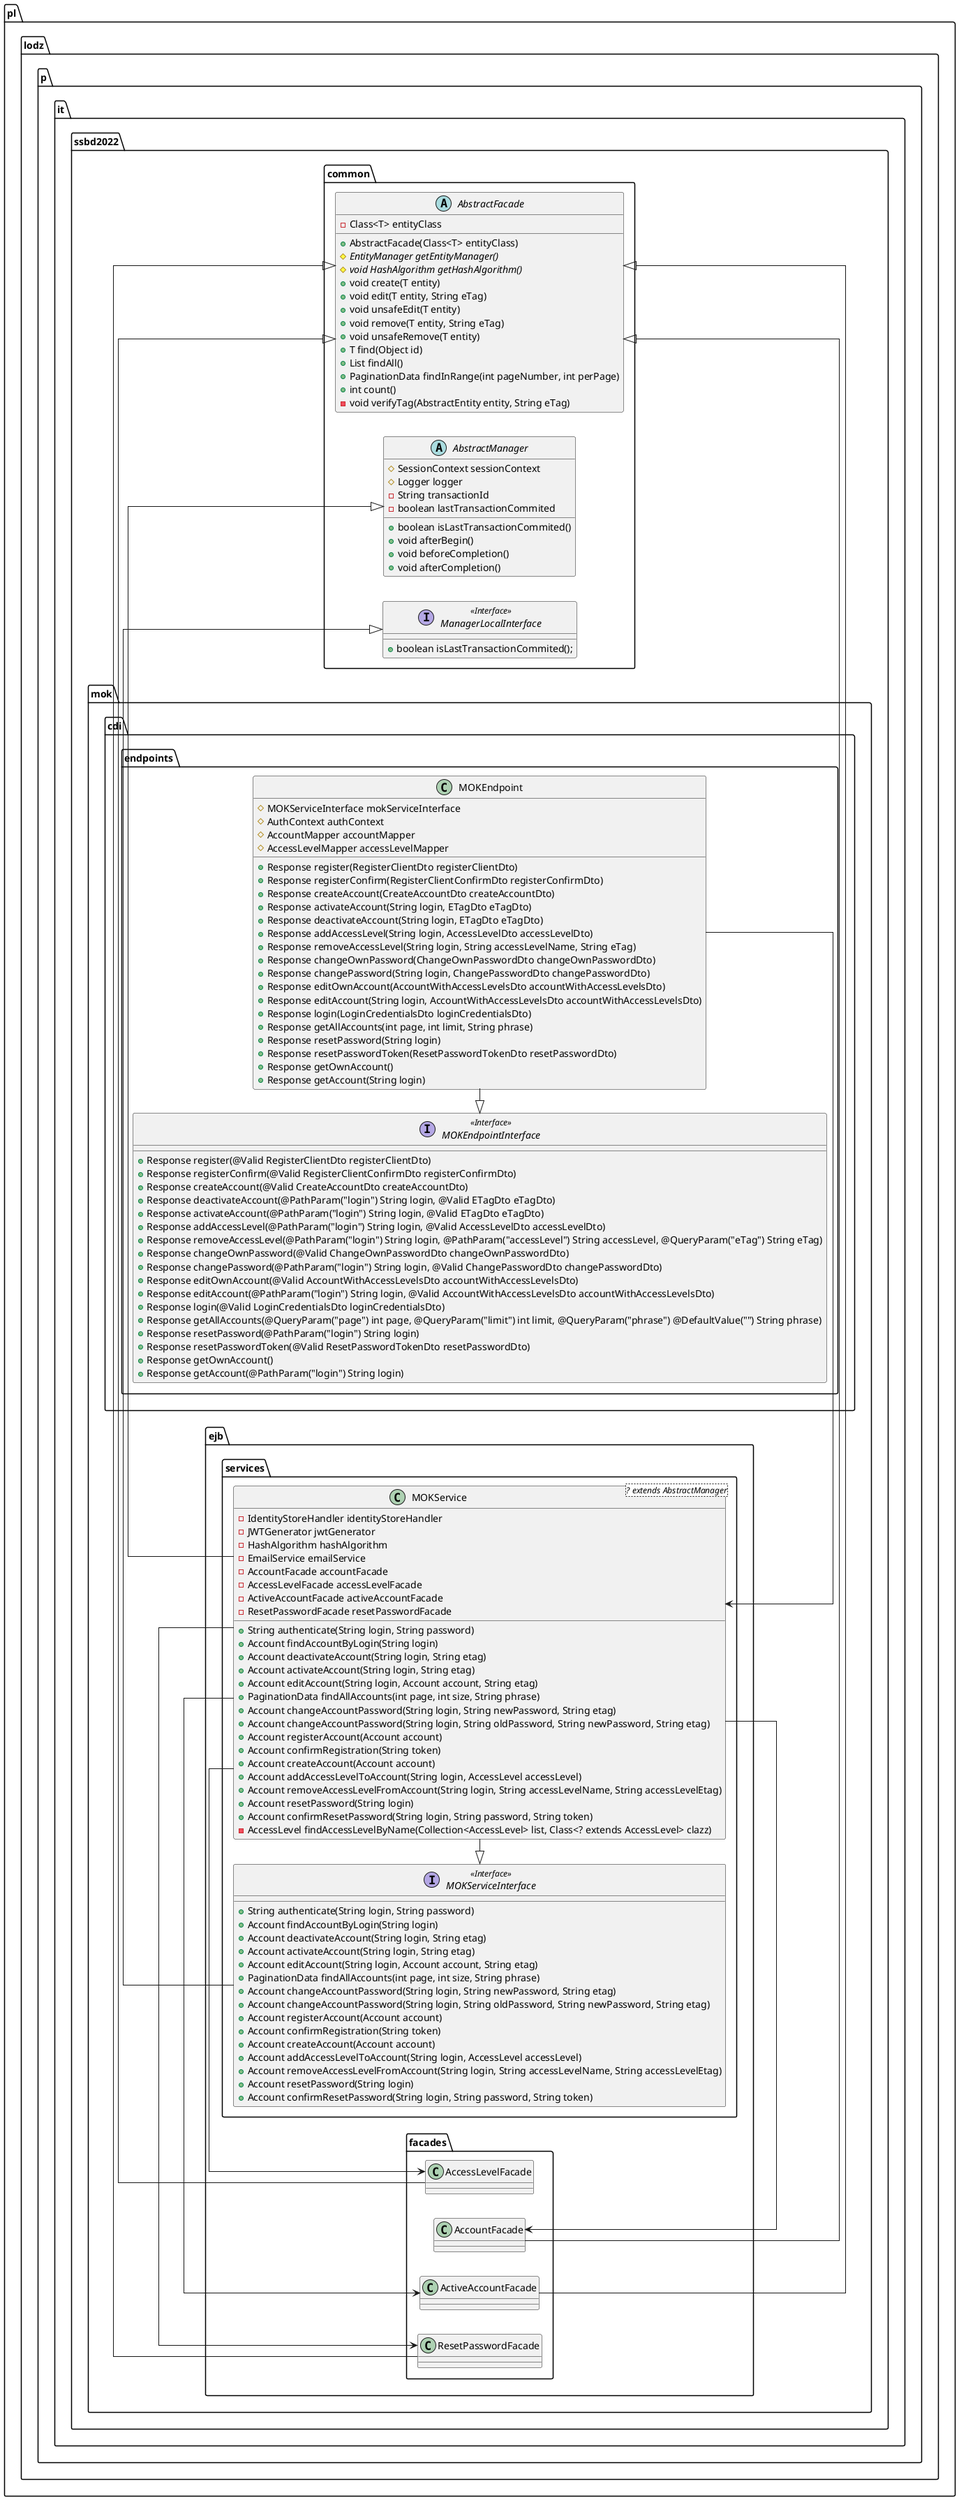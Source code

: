 @startuml MOK_ejb_cdi_diagram
left to right direction
skinparam linetype ortho

package pl.lodz.p.it.ssbd2022.common {
    abstract class AbstractFacade {
        -Class<T> entityClass
        +AbstractFacade(Class<T> entityClass)
        #{abstract} EntityManager getEntityManager()
        #{abstract} void HashAlgorithm getHashAlgorithm()
        +void create(T entity)
        +void edit(T entity, String eTag)
        +void unsafeEdit(T entity)
        +void remove(T entity, String eTag)
        +void unsafeRemove(T entity)
        +T find(Object id)
        +List findAll()
        +PaginationData findInRange(int pageNumber, int perPage)
        +int count()
        -void verifyTag(AbstractEntity entity, String eTag)
    }

    abstract class AbstractManager {
        #SessionContext sessionContext
        #Logger logger
        -String transactionId
        -boolean lastTransactionCommited
        +boolean isLastTransactionCommited()
        +void afterBegin()
        +void beforeCompletion()
        +void afterCompletion()
    }

    interface ManagerLocalInterface <<Interface>> {
        +boolean isLastTransactionCommited();
    }
}


package pl.lodz.p.it.ssbd2022.mok {

    ' ENDPOINTY
    package cdi.endpoints {
        interface MOKEndpointInterface <<Interface>> {
            +Response register(@Valid RegisterClientDto registerClientDto)
            +Response registerConfirm(@Valid RegisterClientConfirmDto registerConfirmDto)
            +Response createAccount(@Valid CreateAccountDto createAccountDto)
            +Response deactivateAccount(@PathParam("login") String login, @Valid ETagDto eTagDto)
            +Response activateAccount(@PathParam("login") String login, @Valid ETagDto eTagDto)
            +Response addAccessLevel(@PathParam("login") String login, @Valid AccessLevelDto accessLevelDto)
            +Response removeAccessLevel(@PathParam("login") String login, @PathParam("accessLevel") String accessLevel, @QueryParam("eTag") String eTag)
            +Response changeOwnPassword(@Valid ChangeOwnPasswordDto changeOwnPasswordDto)
            +Response changePassword(@PathParam("login") String login, @Valid ChangePasswordDto changePasswordDto)
            +Response editOwnAccount(@Valid AccountWithAccessLevelsDto accountWithAccessLevelsDto)
            +Response editAccount(@PathParam("login") String login, @Valid AccountWithAccessLevelsDto accountWithAccessLevelsDto)
            +Response login(@Valid LoginCredentialsDto loginCredentialsDto)
            +Response getAllAccounts(@QueryParam("page") int page, @QueryParam("limit") int limit, @QueryParam("phrase") @DefaultValue("") String phrase)
            +Response resetPassword(@PathParam("login") String login)
            +Response resetPasswordToken(@Valid ResetPasswordTokenDto resetPasswordDto)
            +Response getOwnAccount()
            +Response getAccount(@PathParam("login") String login)
        }

        class MOKEndpoint {
            #MOKServiceInterface mokServiceInterface
            #AuthContext authContext
            #AccountMapper accountMapper
            #AccessLevelMapper accessLevelMapper
            +Response register(RegisterClientDto registerClientDto)
            +Response registerConfirm(RegisterClientConfirmDto registerConfirmDto)
            +Response createAccount(CreateAccountDto createAccountDto)
            +Response activateAccount(String login, ETagDto eTagDto)
            +Response deactivateAccount(String login, ETagDto eTagDto)
            +Response addAccessLevel(String login, AccessLevelDto accessLevelDto)
            +Response removeAccessLevel(String login, String accessLevelName, String eTag)
            +Response changeOwnPassword(ChangeOwnPasswordDto changeOwnPasswordDto)
            +Response changePassword(String login, ChangePasswordDto changePasswordDto)
            +Response editOwnAccount(AccountWithAccessLevelsDto accountWithAccessLevelsDto)
            +Response editAccount(String login, AccountWithAccessLevelsDto accountWithAccessLevelsDto)
            +Response login(LoginCredentialsDto loginCredentialsDto)
            +Response getAllAccounts(int page, int limit, String phrase)
            +Response resetPassword(String login)
            +Response resetPasswordToken(ResetPasswordTokenDto resetPasswordDto)
            +Response getOwnAccount()
            +Response getAccount(String login)

        }           
    }

    ' SERWISY
    package ejb.services {

        interface MOKServiceInterface <<Interface>> {
            +String authenticate(String login, String password)
            +Account findAccountByLogin(String login)
            +Account deactivateAccount(String login, String etag)
            +Account activateAccount(String login, String etag)
            +Account editAccount(String login, Account account, String etag)
            +PaginationData findAllAccounts(int page, int size, String phrase)
            +Account changeAccountPassword(String login, String newPassword, String etag)
            +Account changeAccountPassword(String login, String oldPassword, String newPassword, String etag)
            +Account registerAccount(Account account)
            +Account confirmRegistration(String token)
            +Account createAccount(Account account)
            +Account addAccessLevelToAccount(String login, AccessLevel accessLevel)
            +Account removeAccessLevelFromAccount(String login, String accessLevelName, String accessLevelEtag)
            +Account resetPassword(String login)
            +Account confirmResetPassword(String login, String password, String token)
        }

        class MOKService<? extends AbstractManager> {
            -IdentityStoreHandler identityStoreHandler
            -JWTGenerator jwtGenerator
            -HashAlgorithm hashAlgorithm
            -EmailService emailService
            -AccountFacade accountFacade
            -AccessLevelFacade accessLevelFacade
            -ActiveAccountFacade activeAccountFacade
            -ResetPasswordFacade resetPasswordFacade
            +String authenticate(String login, String password)
            +Account findAccountByLogin(String login)
            +Account deactivateAccount(String login, String etag)
            +Account activateAccount(String login, String etag)
            +Account editAccount(String login, Account account, String etag)
            +PaginationData findAllAccounts(int page, int size, String phrase)
            +Account changeAccountPassword(String login, String newPassword, String etag)
            +Account changeAccountPassword(String login, String oldPassword, String newPassword, String etag)
            +Account registerAccount(Account account)
            +Account confirmRegistration(String token)
            +Account createAccount(Account account)
            +Account addAccessLevelToAccount(String login, AccessLevel accessLevel)
            +Account removeAccessLevelFromAccount(String login, String accessLevelName, String accessLevelEtag)
            +Account resetPassword(String login)
            +Account confirmResetPassword(String login, String password, String token)
            -AccessLevel findAccessLevelByName(Collection<AccessLevel> list, Class<? extends AccessLevel> clazz)
        }

    }

    ' FASADY
    package ejb.facades {

        class AccessLevelFacade {}

        class AccountFacade {}
        
        class ActiveAccountFacade {}

        class ResetPasswordFacade {}

    }

    
    
}

' extend fasad
AbstractFacade <|- AccessLevelFacade
AbstractFacade <|- AccountFacade
AbstractFacade <|- ActiveAccountFacade
AbstractFacade <|- ResetPasswordFacade

' extend/implement serwis
AbstractManager <|- MOKService
ManagerLocalInterface <|- MOKServiceInterface
MOKServiceInterface <|- MOKService

' implement endpoint
MOKEndpointInterface <|- MOKEndpoint

' wykorzystanie serwisu przez endpoint
MOKEndpoint -> MOKService

' wykorzystanie fasady przez serwis
MOKService -> AccessLevelFacade
MOKService -> AccountFacade
MOKService -> ActiveAccountFacade
MOKService -> ResetPasswordFacade


@enduml